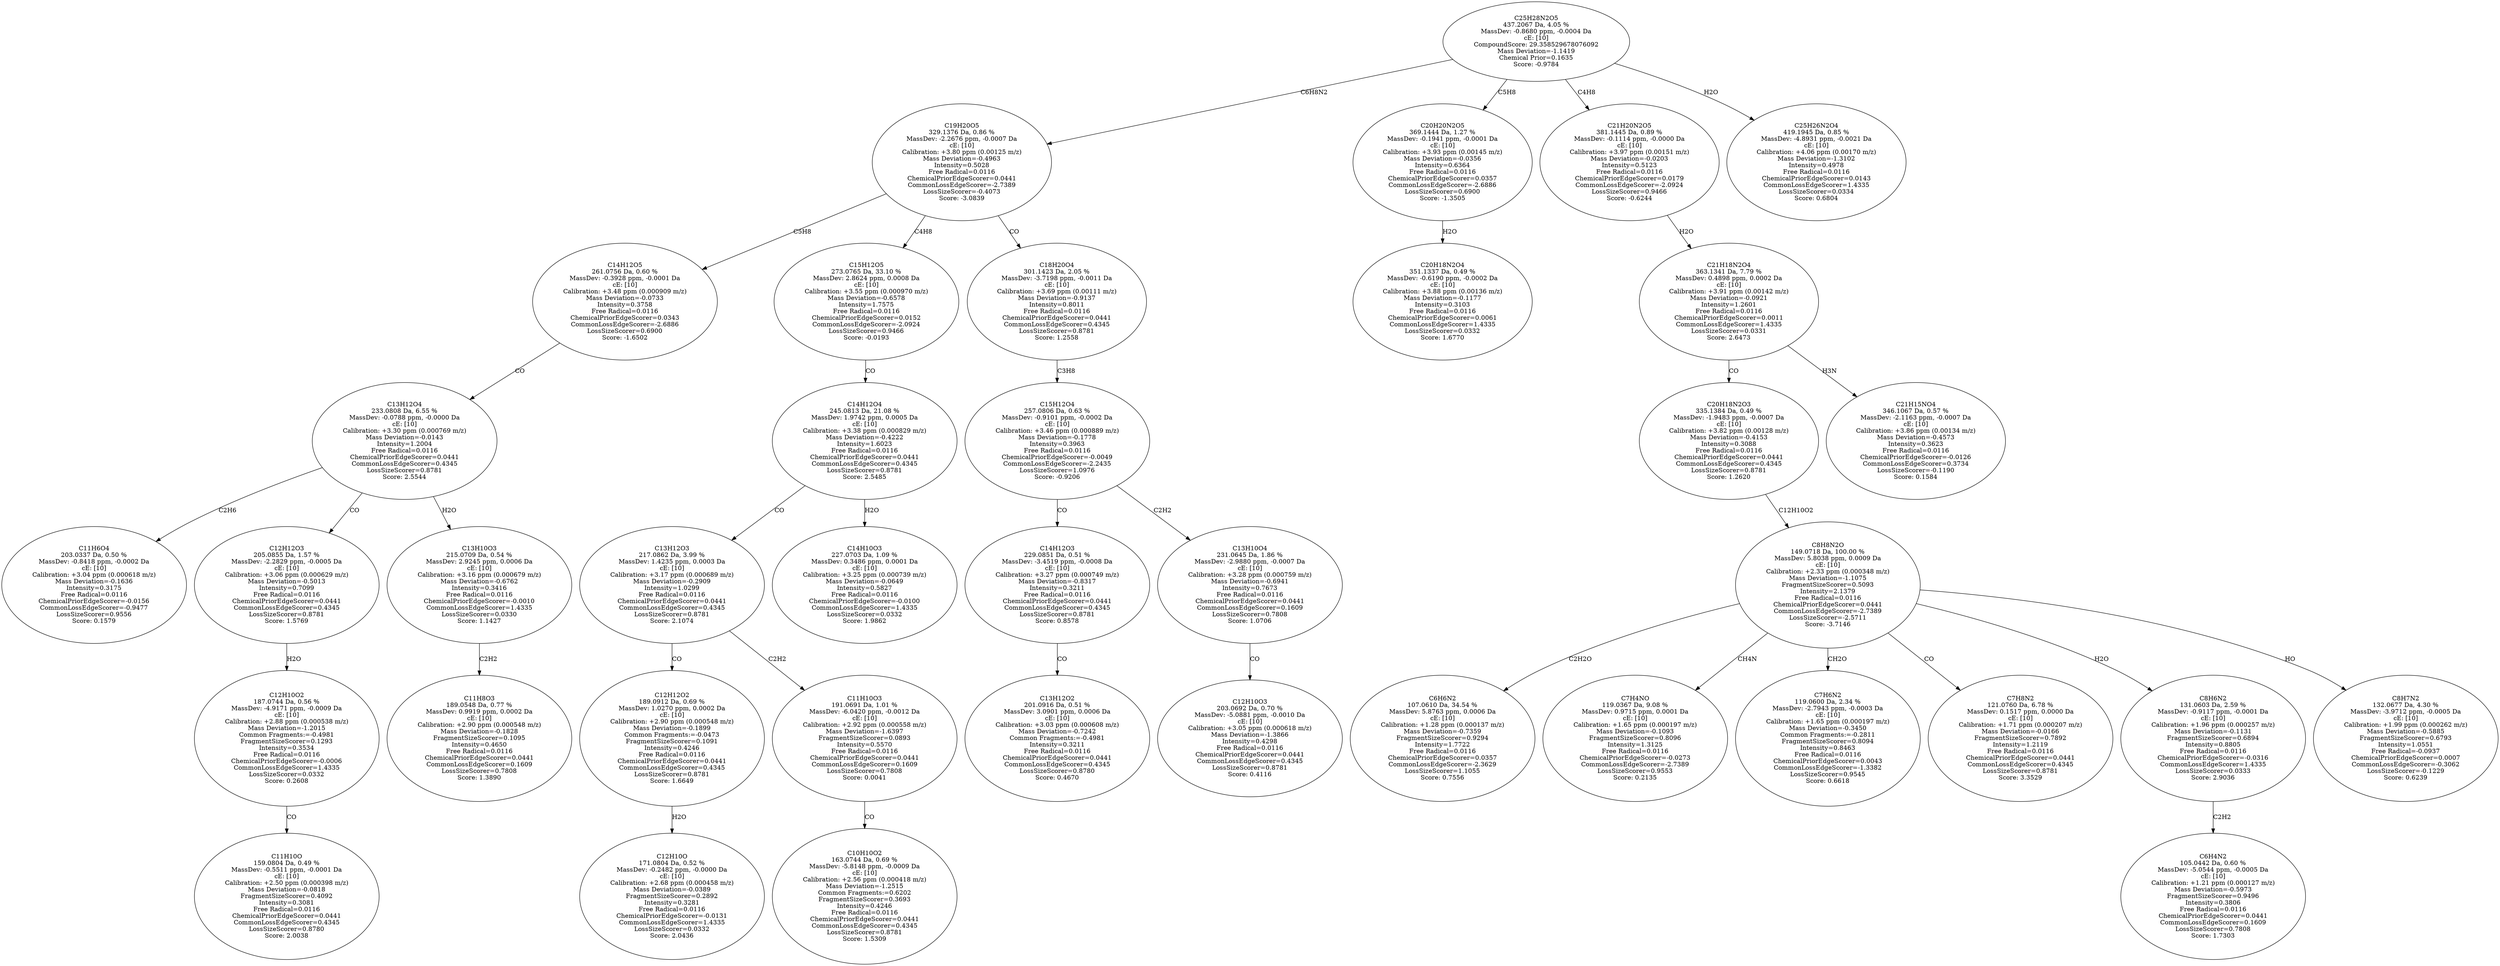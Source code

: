 strict digraph {
v1 [label="C11H6O4\n203.0337 Da, 0.50 %\nMassDev: -0.8418 ppm, -0.0002 Da\ncE: [10]\nCalibration: +3.04 ppm (0.000618 m/z)\nMass Deviation=-0.1636\nIntensity=0.3175\nFree Radical=0.0116\nChemicalPriorEdgeScorer=-0.0156\nCommonLossEdgeScorer=-0.9477\nLossSizeScorer=0.9556\nScore: 0.1579"];
v2 [label="C11H10O\n159.0804 Da, 0.49 %\nMassDev: -0.5511 ppm, -0.0001 Da\ncE: [10]\nCalibration: +2.50 ppm (0.000398 m/z)\nMass Deviation=-0.0818\nFragmentSizeScorer=0.4092\nIntensity=0.3081\nFree Radical=0.0116\nChemicalPriorEdgeScorer=0.0441\nCommonLossEdgeScorer=0.4345\nLossSizeScorer=0.8780\nScore: 2.0038"];
v3 [label="C12H10O2\n187.0744 Da, 0.56 %\nMassDev: -4.9171 ppm, -0.0009 Da\ncE: [10]\nCalibration: +2.88 ppm (0.000538 m/z)\nMass Deviation=-1.2015\nCommon Fragments:=-0.4981\nFragmentSizeScorer=0.1293\nIntensity=0.3534\nFree Radical=0.0116\nChemicalPriorEdgeScorer=-0.0006\nCommonLossEdgeScorer=1.4335\nLossSizeScorer=0.0332\nScore: 0.2608"];
v4 [label="C12H12O3\n205.0855 Da, 1.57 %\nMassDev: -2.2829 ppm, -0.0005 Da\ncE: [10]\nCalibration: +3.06 ppm (0.000629 m/z)\nMass Deviation=-0.5013\nIntensity=0.7099\nFree Radical=0.0116\nChemicalPriorEdgeScorer=0.0441\nCommonLossEdgeScorer=0.4345\nLossSizeScorer=0.8781\nScore: 1.5769"];
v5 [label="C11H8O3\n189.0548 Da, 0.77 %\nMassDev: 0.9919 ppm, 0.0002 Da\ncE: [10]\nCalibration: +2.90 ppm (0.000548 m/z)\nMass Deviation=-0.1828\nFragmentSizeScorer=0.1095\nIntensity=0.4650\nFree Radical=0.0116\nChemicalPriorEdgeScorer=0.0441\nCommonLossEdgeScorer=0.1609\nLossSizeScorer=0.7808\nScore: 1.3890"];
v6 [label="C13H10O3\n215.0709 Da, 0.54 %\nMassDev: 2.9245 ppm, 0.0006 Da\ncE: [10]\nCalibration: +3.16 ppm (0.000679 m/z)\nMass Deviation=-0.6762\nIntensity=0.3416\nFree Radical=0.0116\nChemicalPriorEdgeScorer=-0.0010\nCommonLossEdgeScorer=1.4335\nLossSizeScorer=0.0330\nScore: 1.1427"];
v7 [label="C13H12O4\n233.0808 Da, 6.55 %\nMassDev: -0.0788 ppm, -0.0000 Da\ncE: [10]\nCalibration: +3.30 ppm (0.000769 m/z)\nMass Deviation=-0.0143\nIntensity=1.2004\nFree Radical=0.0116\nChemicalPriorEdgeScorer=0.0441\nCommonLossEdgeScorer=0.4345\nLossSizeScorer=0.8781\nScore: 2.5544"];
v8 [label="C14H12O5\n261.0756 Da, 0.60 %\nMassDev: -0.3928 ppm, -0.0001 Da\ncE: [10]\nCalibration: +3.48 ppm (0.000909 m/z)\nMass Deviation=-0.0733\nIntensity=0.3758\nFree Radical=0.0116\nChemicalPriorEdgeScorer=0.0343\nCommonLossEdgeScorer=-2.6886\nLossSizeScorer=0.6900\nScore: -1.6502"];
v9 [label="C12H10O\n171.0804 Da, 0.52 %\nMassDev: -0.2482 ppm, -0.0000 Da\ncE: [10]\nCalibration: +2.68 ppm (0.000458 m/z)\nMass Deviation=-0.0389\nFragmentSizeScorer=0.2892\nIntensity=0.3281\nFree Radical=0.0116\nChemicalPriorEdgeScorer=-0.0131\nCommonLossEdgeScorer=1.4335\nLossSizeScorer=0.0332\nScore: 2.0436"];
v10 [label="C12H12O2\n189.0912 Da, 0.69 %\nMassDev: 1.0270 ppm, 0.0002 Da\ncE: [10]\nCalibration: +2.90 ppm (0.000548 m/z)\nMass Deviation=-0.1899\nCommon Fragments:=-0.0473\nFragmentSizeScorer=0.1091\nIntensity=0.4246\nFree Radical=0.0116\nChemicalPriorEdgeScorer=0.0441\nCommonLossEdgeScorer=0.4345\nLossSizeScorer=0.8781\nScore: 1.6649"];
v11 [label="C10H10O2\n163.0744 Da, 0.69 %\nMassDev: -5.8148 ppm, -0.0009 Da\ncE: [10]\nCalibration: +2.56 ppm (0.000418 m/z)\nMass Deviation=-1.2515\nCommon Fragments:=0.6202\nFragmentSizeScorer=0.3693\nIntensity=0.4246\nFree Radical=0.0116\nChemicalPriorEdgeScorer=0.0441\nCommonLossEdgeScorer=0.4345\nLossSizeScorer=0.8781\nScore: 1.5309"];
v12 [label="C11H10O3\n191.0691 Da, 1.01 %\nMassDev: -6.0420 ppm, -0.0012 Da\ncE: [10]\nCalibration: +2.92 ppm (0.000558 m/z)\nMass Deviation=-1.6397\nFragmentSizeScorer=0.0893\nIntensity=0.5570\nFree Radical=0.0116\nChemicalPriorEdgeScorer=0.0441\nCommonLossEdgeScorer=0.1609\nLossSizeScorer=0.7808\nScore: 0.0041"];
v13 [label="C13H12O3\n217.0862 Da, 3.99 %\nMassDev: 1.4235 ppm, 0.0003 Da\ncE: [10]\nCalibration: +3.17 ppm (0.000689 m/z)\nMass Deviation=-0.2909\nIntensity=1.0299\nFree Radical=0.0116\nChemicalPriorEdgeScorer=0.0441\nCommonLossEdgeScorer=0.4345\nLossSizeScorer=0.8781\nScore: 2.1074"];
v14 [label="C14H10O3\n227.0703 Da, 1.09 %\nMassDev: 0.3486 ppm, 0.0001 Da\ncE: [10]\nCalibration: +3.25 ppm (0.000739 m/z)\nMass Deviation=-0.0649\nIntensity=0.5827\nFree Radical=0.0116\nChemicalPriorEdgeScorer=-0.0100\nCommonLossEdgeScorer=1.4335\nLossSizeScorer=0.0332\nScore: 1.9862"];
v15 [label="C14H12O4\n245.0813 Da, 21.08 %\nMassDev: 1.9742 ppm, 0.0005 Da\ncE: [10]\nCalibration: +3.38 ppm (0.000829 m/z)\nMass Deviation=-0.4222\nIntensity=1.6023\nFree Radical=0.0116\nChemicalPriorEdgeScorer=0.0441\nCommonLossEdgeScorer=0.4345\nLossSizeScorer=0.8781\nScore: 2.5485"];
v16 [label="C15H12O5\n273.0765 Da, 33.10 %\nMassDev: 2.8624 ppm, 0.0008 Da\ncE: [10]\nCalibration: +3.55 ppm (0.000970 m/z)\nMass Deviation=-0.6578\nIntensity=1.7575\nFree Radical=0.0116\nChemicalPriorEdgeScorer=0.0152\nCommonLossEdgeScorer=-2.0924\nLossSizeScorer=0.9466\nScore: -0.0193"];
v17 [label="C13H12O2\n201.0916 Da, 0.51 %\nMassDev: 3.0901 ppm, 0.0006 Da\ncE: [10]\nCalibration: +3.03 ppm (0.000608 m/z)\nMass Deviation=-0.7242\nCommon Fragments:=-0.4981\nIntensity=0.3211\nFree Radical=0.0116\nChemicalPriorEdgeScorer=0.0441\nCommonLossEdgeScorer=0.4345\nLossSizeScorer=0.8780\nScore: 0.4670"];
v18 [label="C14H12O3\n229.0851 Da, 0.51 %\nMassDev: -3.4519 ppm, -0.0008 Da\ncE: [10]\nCalibration: +3.27 ppm (0.000749 m/z)\nMass Deviation=-0.8317\nIntensity=0.3211\nFree Radical=0.0116\nChemicalPriorEdgeScorer=0.0441\nCommonLossEdgeScorer=0.4345\nLossSizeScorer=0.8781\nScore: 0.8578"];
v19 [label="C12H10O3\n203.0692 Da, 0.70 %\nMassDev: -5.0881 ppm, -0.0010 Da\ncE: [10]\nCalibration: +3.05 ppm (0.000618 m/z)\nMass Deviation=-1.3866\nIntensity=0.4298\nFree Radical=0.0116\nChemicalPriorEdgeScorer=0.0441\nCommonLossEdgeScorer=0.4345\nLossSizeScorer=0.8781\nScore: 0.4116"];
v20 [label="C13H10O4\n231.0645 Da, 1.86 %\nMassDev: -2.9880 ppm, -0.0007 Da\ncE: [10]\nCalibration: +3.28 ppm (0.000759 m/z)\nMass Deviation=-0.6941\nIntensity=0.7673\nFree Radical=0.0116\nChemicalPriorEdgeScorer=0.0441\nCommonLossEdgeScorer=0.1609\nLossSizeScorer=0.7808\nScore: 1.0706"];
v21 [label="C15H12O4\n257.0806 Da, 0.63 %\nMassDev: -0.9101 ppm, -0.0002 Da\ncE: [10]\nCalibration: +3.46 ppm (0.000889 m/z)\nMass Deviation=-0.1778\nIntensity=0.3963\nFree Radical=0.0116\nChemicalPriorEdgeScorer=-0.0049\nCommonLossEdgeScorer=-2.2435\nLossSizeScorer=1.0976\nScore: -0.9206"];
v22 [label="C18H20O4\n301.1423 Da, 2.05 %\nMassDev: -3.7198 ppm, -0.0011 Da\ncE: [10]\nCalibration: +3.69 ppm (0.00111 m/z)\nMass Deviation=-0.9137\nIntensity=0.8011\nFree Radical=0.0116\nChemicalPriorEdgeScorer=0.0441\nCommonLossEdgeScorer=0.4345\nLossSizeScorer=0.8781\nScore: 1.2558"];
v23 [label="C19H20O5\n329.1376 Da, 0.86 %\nMassDev: -2.2676 ppm, -0.0007 Da\ncE: [10]\nCalibration: +3.80 ppm (0.00125 m/z)\nMass Deviation=-0.4963\nIntensity=0.5028\nFree Radical=0.0116\nChemicalPriorEdgeScorer=0.0441\nCommonLossEdgeScorer=-2.7389\nLossSizeScorer=-0.4073\nScore: -3.0839"];
v24 [label="C20H18N2O4\n351.1337 Da, 0.49 %\nMassDev: -0.6190 ppm, -0.0002 Da\ncE: [10]\nCalibration: +3.88 ppm (0.00136 m/z)\nMass Deviation=-0.1177\nIntensity=0.3103\nFree Radical=0.0116\nChemicalPriorEdgeScorer=0.0061\nCommonLossEdgeScorer=1.4335\nLossSizeScorer=0.0332\nScore: 1.6770"];
v25 [label="C20H20N2O5\n369.1444 Da, 1.27 %\nMassDev: -0.1941 ppm, -0.0001 Da\ncE: [10]\nCalibration: +3.93 ppm (0.00145 m/z)\nMass Deviation=-0.0356\nIntensity=0.6364\nFree Radical=0.0116\nChemicalPriorEdgeScorer=0.0357\nCommonLossEdgeScorer=-2.6886\nLossSizeScorer=0.6900\nScore: -1.3505"];
v26 [label="C6H6N2\n107.0610 Da, 34.54 %\nMassDev: 5.8763 ppm, 0.0006 Da\ncE: [10]\nCalibration: +1.28 ppm (0.000137 m/z)\nMass Deviation=-0.7359\nFragmentSizeScorer=0.9294\nIntensity=1.7722\nFree Radical=0.0116\nChemicalPriorEdgeScorer=0.0357\nCommonLossEdgeScorer=-2.3629\nLossSizeScorer=1.1055\nScore: 0.7556"];
v27 [label="C7H4NO\n119.0367 Da, 9.08 %\nMassDev: 0.9715 ppm, 0.0001 Da\ncE: [10]\nCalibration: +1.65 ppm (0.000197 m/z)\nMass Deviation=-0.1093\nFragmentSizeScorer=0.8096\nIntensity=1.3125\nFree Radical=0.0116\nChemicalPriorEdgeScorer=-0.0273\nCommonLossEdgeScorer=-2.7389\nLossSizeScorer=0.9553\nScore: 0.2135"];
v28 [label="C7H6N2\n119.0600 Da, 2.34 %\nMassDev: -2.7943 ppm, -0.0003 Da\ncE: [10]\nCalibration: +1.65 ppm (0.000197 m/z)\nMass Deviation=-0.3450\nCommon Fragments:=-0.2811\nFragmentSizeScorer=0.8094\nIntensity=0.8463\nFree Radical=0.0116\nChemicalPriorEdgeScorer=0.0043\nCommonLossEdgeScorer=-1.3382\nLossSizeScorer=0.9545\nScore: 0.6618"];
v29 [label="C7H8N2\n121.0760 Da, 6.78 %\nMassDev: 0.1517 ppm, 0.0000 Da\ncE: [10]\nCalibration: +1.71 ppm (0.000207 m/z)\nMass Deviation=-0.0166\nFragmentSizeScorer=0.7892\nIntensity=1.2119\nFree Radical=0.0116\nChemicalPriorEdgeScorer=0.0441\nCommonLossEdgeScorer=0.4345\nLossSizeScorer=0.8781\nScore: 3.3529"];
v30 [label="C6H4N2\n105.0442 Da, 0.60 %\nMassDev: -5.0544 ppm, -0.0005 Da\ncE: [10]\nCalibration: +1.21 ppm (0.000127 m/z)\nMass Deviation=-0.5973\nFragmentSizeScorer=0.9496\nIntensity=0.3806\nFree Radical=0.0116\nChemicalPriorEdgeScorer=0.0441\nCommonLossEdgeScorer=0.1609\nLossSizeScorer=0.7808\nScore: 1.7303"];
v31 [label="C8H6N2\n131.0603 Da, 2.59 %\nMassDev: -0.9117 ppm, -0.0001 Da\ncE: [10]\nCalibration: +1.96 ppm (0.000257 m/z)\nMass Deviation=-0.1131\nFragmentSizeScorer=0.6894\nIntensity=0.8805\nFree Radical=0.0116\nChemicalPriorEdgeScorer=-0.0316\nCommonLossEdgeScorer=1.4335\nLossSizeScorer=0.0333\nScore: 2.9036"];
v32 [label="C8H7N2\n132.0677 Da, 4.30 %\nMassDev: -3.9712 ppm, -0.0005 Da\ncE: [10]\nCalibration: +1.99 ppm (0.000262 m/z)\nMass Deviation=-0.5885\nFragmentSizeScorer=0.6793\nIntensity=1.0551\nFree Radical=-0.0937\nChemicalPriorEdgeScorer=0.0007\nCommonLossEdgeScorer=-0.3062\nLossSizeScorer=-0.1229\nScore: 0.6239"];
v33 [label="C8H8N2O\n149.0718 Da, 100.00 %\nMassDev: 5.8038 ppm, 0.0009 Da\ncE: [10]\nCalibration: +2.33 ppm (0.000348 m/z)\nMass Deviation=-1.1075\nFragmentSizeScorer=0.5093\nIntensity=2.1379\nFree Radical=0.0116\nChemicalPriorEdgeScorer=0.0441\nCommonLossEdgeScorer=-2.7389\nLossSizeScorer=-2.5711\nScore: -3.7146"];
v34 [label="C20H18N2O3\n335.1384 Da, 0.49 %\nMassDev: -1.9483 ppm, -0.0007 Da\ncE: [10]\nCalibration: +3.82 ppm (0.00128 m/z)\nMass Deviation=-0.4153\nIntensity=0.3088\nFree Radical=0.0116\nChemicalPriorEdgeScorer=0.0441\nCommonLossEdgeScorer=0.4345\nLossSizeScorer=0.8781\nScore: 1.2620"];
v35 [label="C21H15NO4\n346.1067 Da, 0.57 %\nMassDev: -2.1163 ppm, -0.0007 Da\ncE: [10]\nCalibration: +3.86 ppm (0.00134 m/z)\nMass Deviation=-0.4573\nIntensity=0.3623\nFree Radical=0.0116\nChemicalPriorEdgeScorer=-0.0126\nCommonLossEdgeScorer=0.3734\nLossSizeScorer=-0.1190\nScore: 0.1584"];
v36 [label="C21H18N2O4\n363.1341 Da, 7.79 %\nMassDev: 0.4898 ppm, 0.0002 Da\ncE: [10]\nCalibration: +3.91 ppm (0.00142 m/z)\nMass Deviation=-0.0921\nIntensity=1.2601\nFree Radical=0.0116\nChemicalPriorEdgeScorer=0.0011\nCommonLossEdgeScorer=1.4335\nLossSizeScorer=0.0331\nScore: 2.6473"];
v37 [label="C21H20N2O5\n381.1445 Da, 0.89 %\nMassDev: -0.1114 ppm, -0.0000 Da\ncE: [10]\nCalibration: +3.97 ppm (0.00151 m/z)\nMass Deviation=-0.0203\nIntensity=0.5123\nFree Radical=0.0116\nChemicalPriorEdgeScorer=0.0179\nCommonLossEdgeScorer=-2.0924\nLossSizeScorer=0.9466\nScore: -0.6244"];
v38 [label="C25H26N2O4\n419.1945 Da, 0.85 %\nMassDev: -4.8931 ppm, -0.0021 Da\ncE: [10]\nCalibration: +4.06 ppm (0.00170 m/z)\nMass Deviation=-1.3102\nIntensity=0.4978\nFree Radical=0.0116\nChemicalPriorEdgeScorer=0.0143\nCommonLossEdgeScorer=1.4335\nLossSizeScorer=0.0334\nScore: 0.6804"];
v39 [label="C25H28N2O5\n437.2067 Da, 4.05 %\nMassDev: -0.8680 ppm, -0.0004 Da\ncE: [10]\nCompoundScore: 29.358529678076092\nMass Deviation=-1.1419\nChemical Prior=0.1635\nScore: -0.9784"];
v7 -> v1 [label="C2H6"];
v3 -> v2 [label="CO"];
v4 -> v3 [label="H2O"];
v7 -> v4 [label="CO"];
v6 -> v5 [label="C2H2"];
v7 -> v6 [label="H2O"];
v8 -> v7 [label="CO"];
v23 -> v8 [label="C5H8"];
v10 -> v9 [label="H2O"];
v13 -> v10 [label="CO"];
v12 -> v11 [label="CO"];
v13 -> v12 [label="C2H2"];
v15 -> v13 [label="CO"];
v15 -> v14 [label="H2O"];
v16 -> v15 [label="CO"];
v23 -> v16 [label="C4H8"];
v18 -> v17 [label="CO"];
v21 -> v18 [label="CO"];
v20 -> v19 [label="CO"];
v21 -> v20 [label="C2H2"];
v22 -> v21 [label="C3H8"];
v23 -> v22 [label="CO"];
v39 -> v23 [label="C6H8N2"];
v25 -> v24 [label="H2O"];
v39 -> v25 [label="C5H8"];
v33 -> v26 [label="C2H2O"];
v33 -> v27 [label="CH4N"];
v33 -> v28 [label="CH2O"];
v33 -> v29 [label="CO"];
v31 -> v30 [label="C2H2"];
v33 -> v31 [label="H2O"];
v33 -> v32 [label="HO"];
v34 -> v33 [label="C12H10O2"];
v36 -> v34 [label="CO"];
v36 -> v35 [label="H3N"];
v37 -> v36 [label="H2O"];
v39 -> v37 [label="C4H8"];
v39 -> v38 [label="H2O"];
}